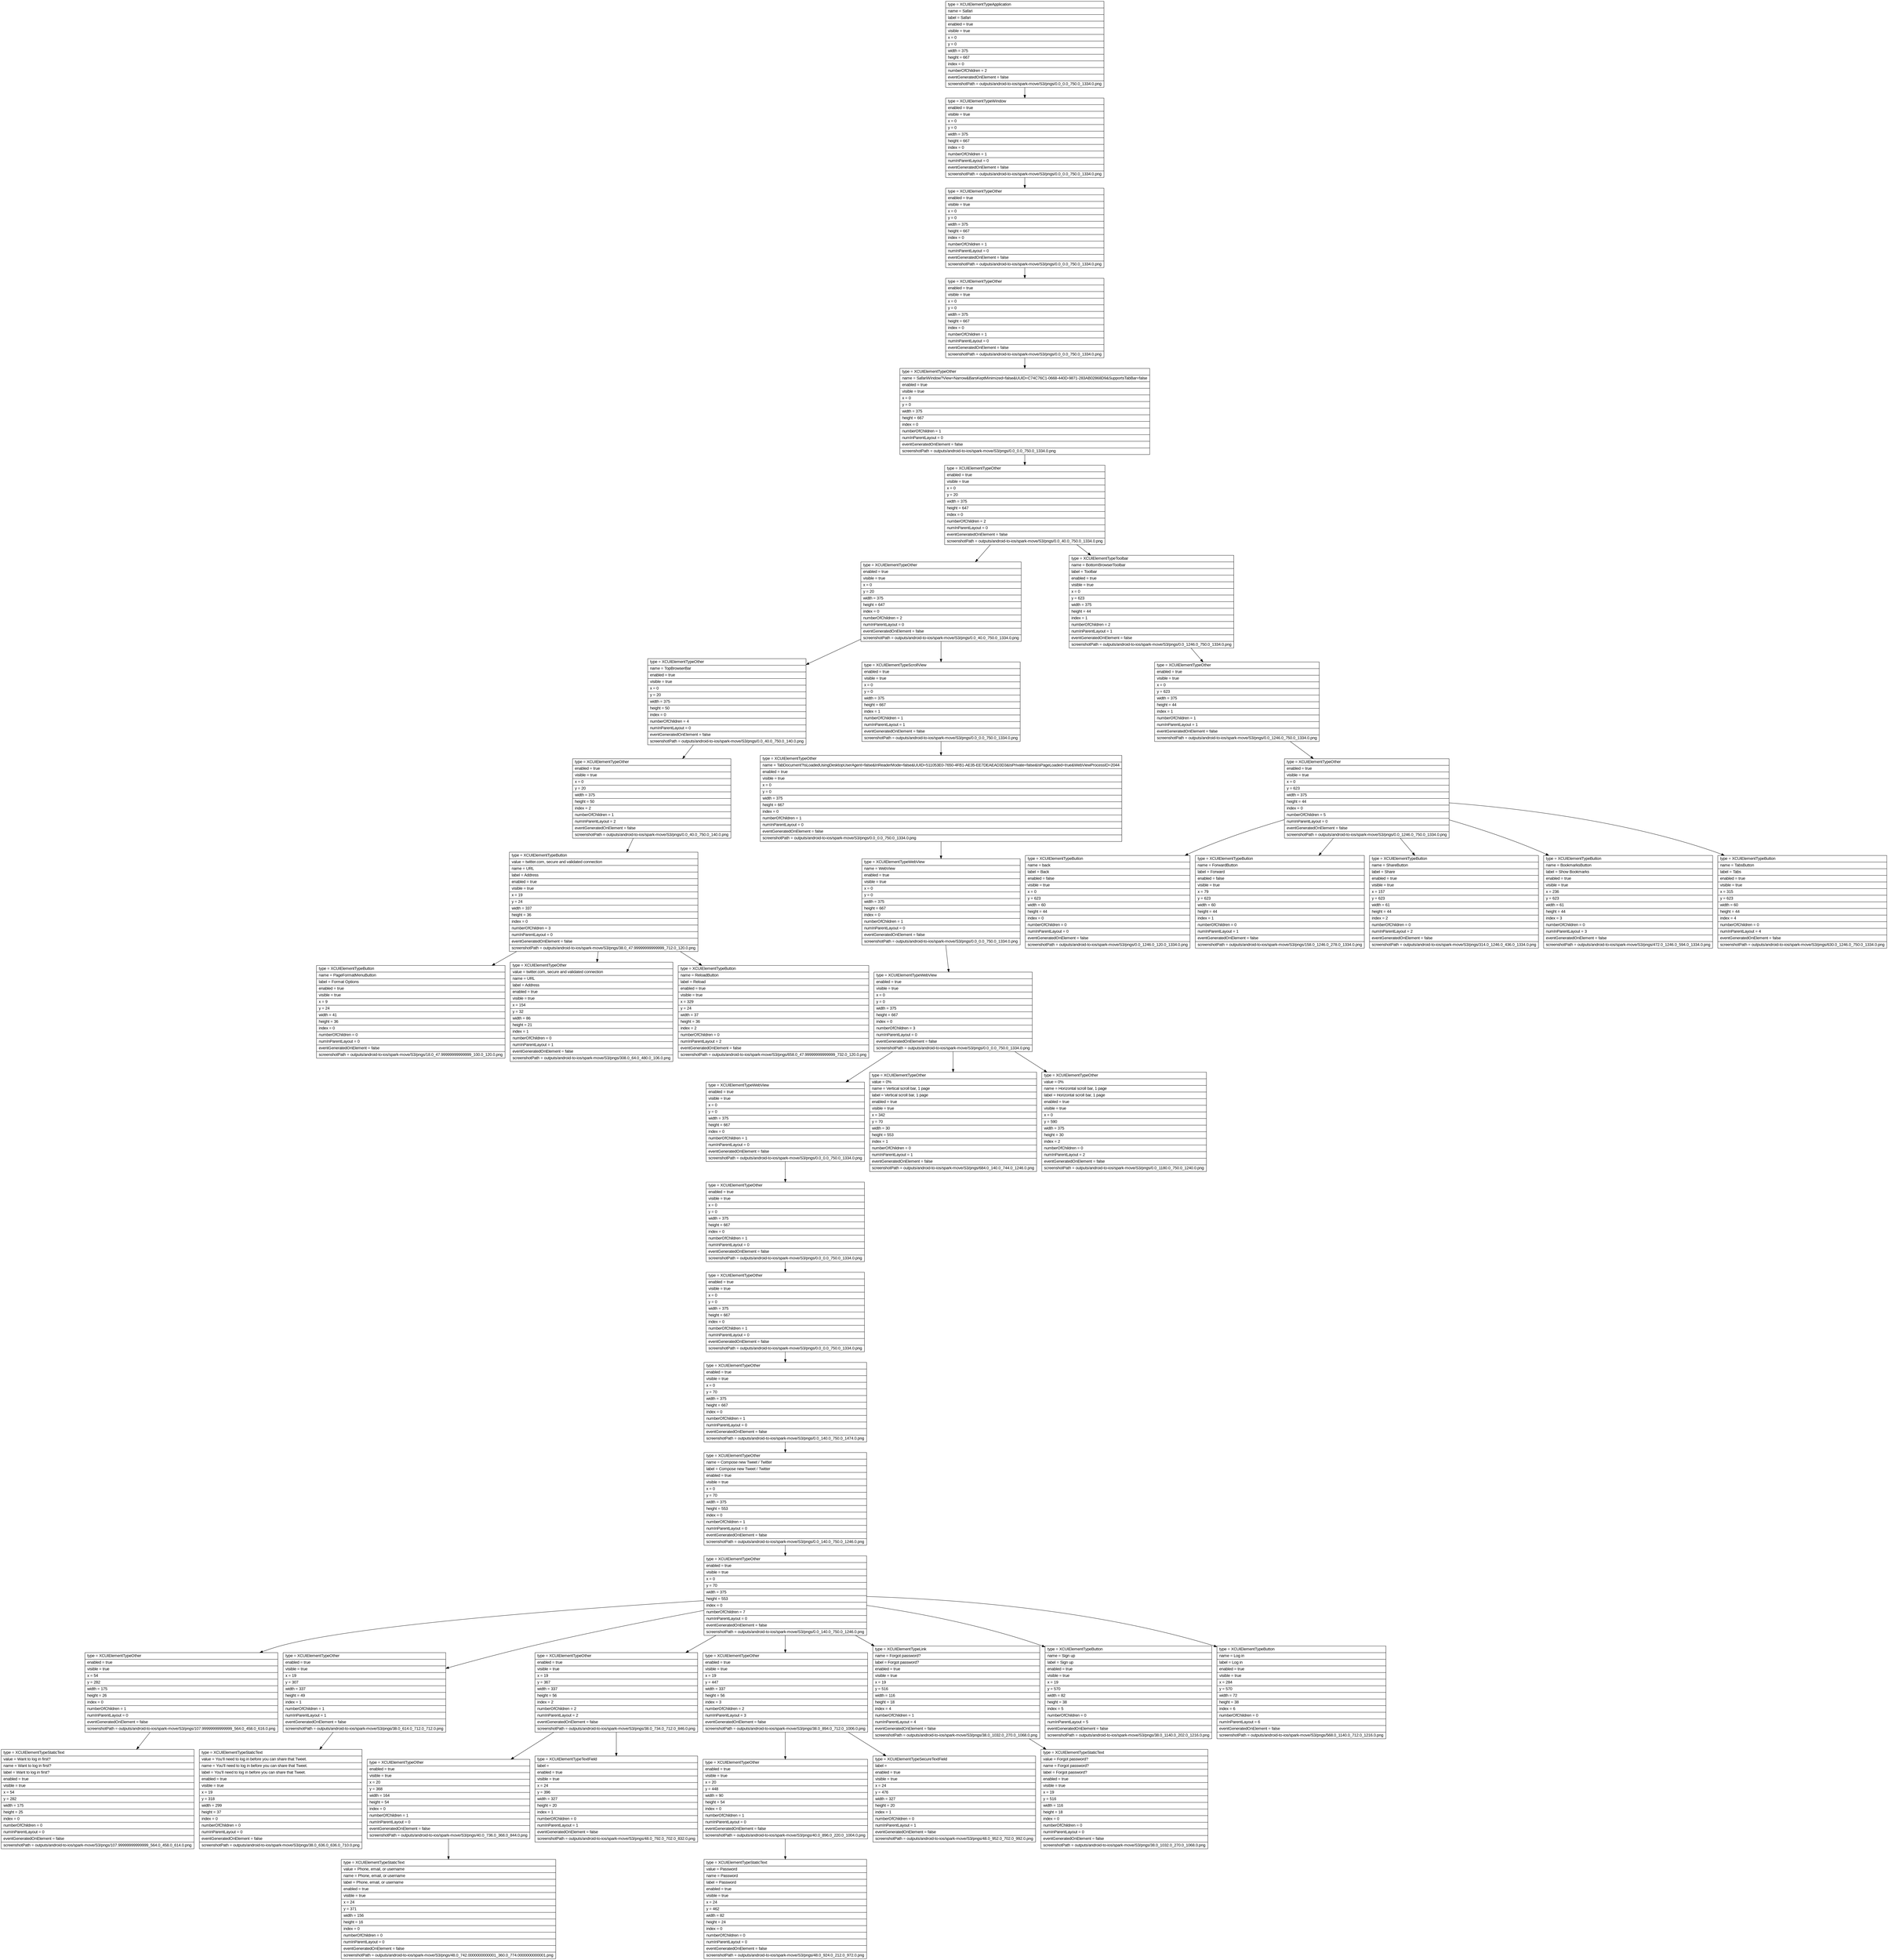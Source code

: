 digraph Layout {

	node [shape=record fontname=Arial];

	0	[label="{type = XCUIElementTypeApplication\l|name = Safari\l|label = Safari\l|enabled = true\l|visible = true\l|x = 0\l|y = 0\l|width = 375\l|height = 667\l|index = 0\l|numberOfChildren = 2\l|eventGeneratedOnElement = false \l|screenshotPath = outputs/android-to-ios/spark-move/S3/pngs/0.0_0.0_750.0_1334.0.png\l}"]
	1	[label="{type = XCUIElementTypeWindow\l|enabled = true\l|visible = true\l|x = 0\l|y = 0\l|width = 375\l|height = 667\l|index = 0\l|numberOfChildren = 1\l|numInParentLayout = 0\l|eventGeneratedOnElement = false \l|screenshotPath = outputs/android-to-ios/spark-move/S3/pngs/0.0_0.0_750.0_1334.0.png\l}"]
	2	[label="{type = XCUIElementTypeOther\l|enabled = true\l|visible = true\l|x = 0\l|y = 0\l|width = 375\l|height = 667\l|index = 0\l|numberOfChildren = 1\l|numInParentLayout = 0\l|eventGeneratedOnElement = false \l|screenshotPath = outputs/android-to-ios/spark-move/S3/pngs/0.0_0.0_750.0_1334.0.png\l}"]
	3	[label="{type = XCUIElementTypeOther\l|enabled = true\l|visible = true\l|x = 0\l|y = 0\l|width = 375\l|height = 667\l|index = 0\l|numberOfChildren = 1\l|numInParentLayout = 0\l|eventGeneratedOnElement = false \l|screenshotPath = outputs/android-to-ios/spark-move/S3/pngs/0.0_0.0_750.0_1334.0.png\l}"]
	4	[label="{type = XCUIElementTypeOther\l|name = SafariWindow?View=Narrow&BarsKeptMinimized=false&UUID=C74C76C1-0668-440D-9871-283AB02868D9&SupportsTabBar=false\l|enabled = true\l|visible = true\l|x = 0\l|y = 0\l|width = 375\l|height = 667\l|index = 0\l|numberOfChildren = 1\l|numInParentLayout = 0\l|eventGeneratedOnElement = false \l|screenshotPath = outputs/android-to-ios/spark-move/S3/pngs/0.0_0.0_750.0_1334.0.png\l}"]
	5	[label="{type = XCUIElementTypeOther\l|enabled = true\l|visible = true\l|x = 0\l|y = 20\l|width = 375\l|height = 647\l|index = 0\l|numberOfChildren = 2\l|numInParentLayout = 0\l|eventGeneratedOnElement = false \l|screenshotPath = outputs/android-to-ios/spark-move/S3/pngs/0.0_40.0_750.0_1334.0.png\l}"]
	6	[label="{type = XCUIElementTypeOther\l|enabled = true\l|visible = true\l|x = 0\l|y = 20\l|width = 375\l|height = 647\l|index = 0\l|numberOfChildren = 2\l|numInParentLayout = 0\l|eventGeneratedOnElement = false \l|screenshotPath = outputs/android-to-ios/spark-move/S3/pngs/0.0_40.0_750.0_1334.0.png\l}"]
	7	[label="{type = XCUIElementTypeToolbar\l|name = BottomBrowserToolbar\l|label = Toolbar\l|enabled = true\l|visible = true\l|x = 0\l|y = 623\l|width = 375\l|height = 44\l|index = 1\l|numberOfChildren = 2\l|numInParentLayout = 1\l|eventGeneratedOnElement = false \l|screenshotPath = outputs/android-to-ios/spark-move/S3/pngs/0.0_1246.0_750.0_1334.0.png\l}"]
	8	[label="{type = XCUIElementTypeOther\l|name = TopBrowserBar\l|enabled = true\l|visible = true\l|x = 0\l|y = 20\l|width = 375\l|height = 50\l|index = 0\l|numberOfChildren = 4\l|numInParentLayout = 0\l|eventGeneratedOnElement = false \l|screenshotPath = outputs/android-to-ios/spark-move/S3/pngs/0.0_40.0_750.0_140.0.png\l}"]
	9	[label="{type = XCUIElementTypeScrollView\l|enabled = true\l|visible = true\l|x = 0\l|y = 0\l|width = 375\l|height = 667\l|index = 1\l|numberOfChildren = 1\l|numInParentLayout = 1\l|eventGeneratedOnElement = false \l|screenshotPath = outputs/android-to-ios/spark-move/S3/pngs/0.0_0.0_750.0_1334.0.png\l}"]
	10	[label="{type = XCUIElementTypeOther\l|enabled = true\l|visible = true\l|x = 0\l|y = 623\l|width = 375\l|height = 44\l|index = 1\l|numberOfChildren = 1\l|numInParentLayout = 1\l|eventGeneratedOnElement = false \l|screenshotPath = outputs/android-to-ios/spark-move/S3/pngs/0.0_1246.0_750.0_1334.0.png\l}"]
	11	[label="{type = XCUIElementTypeOther\l|enabled = true\l|visible = true\l|x = 0\l|y = 20\l|width = 375\l|height = 50\l|index = 2\l|numberOfChildren = 1\l|numInParentLayout = 2\l|eventGeneratedOnElement = false \l|screenshotPath = outputs/android-to-ios/spark-move/S3/pngs/0.0_40.0_750.0_140.0.png\l}"]
	12	[label="{type = XCUIElementTypeOther\l|name = TabDocument?IsLoadedUsingDesktopUserAgent=false&InReaderMode=false&UUID=511053E0-7650-4FB1-AE35-EE7DEAEAD3D3&IsPrivate=false&IsPageLoaded=true&WebViewProcessID=2044\l|enabled = true\l|visible = true\l|x = 0\l|y = 0\l|width = 375\l|height = 667\l|index = 0\l|numberOfChildren = 1\l|numInParentLayout = 0\l|eventGeneratedOnElement = false \l|screenshotPath = outputs/android-to-ios/spark-move/S3/pngs/0.0_0.0_750.0_1334.0.png\l}"]
	13	[label="{type = XCUIElementTypeOther\l|enabled = true\l|visible = true\l|x = 0\l|y = 623\l|width = 375\l|height = 44\l|index = 0\l|numberOfChildren = 5\l|numInParentLayout = 0\l|eventGeneratedOnElement = false \l|screenshotPath = outputs/android-to-ios/spark-move/S3/pngs/0.0_1246.0_750.0_1334.0.png\l}"]
	14	[label="{type = XCUIElementTypeButton\l|value = ‎twitter.com, secure and validated connection\l|name = URL\l|label = Address\l|enabled = true\l|visible = true\l|x = 19\l|y = 24\l|width = 337\l|height = 36\l|index = 0\l|numberOfChildren = 3\l|numInParentLayout = 0\l|eventGeneratedOnElement = false \l|screenshotPath = outputs/android-to-ios/spark-move/S3/pngs/38.0_47.99999999999999_712.0_120.0.png\l}"]
	15	[label="{type = XCUIElementTypeWebView\l|name = WebView\l|enabled = true\l|visible = true\l|x = 0\l|y = 0\l|width = 375\l|height = 667\l|index = 0\l|numberOfChildren = 1\l|numInParentLayout = 0\l|eventGeneratedOnElement = false \l|screenshotPath = outputs/android-to-ios/spark-move/S3/pngs/0.0_0.0_750.0_1334.0.png\l}"]
	16	[label="{type = XCUIElementTypeButton\l|name = back\l|label = Back\l|enabled = false\l|visible = true\l|x = 0\l|y = 623\l|width = 60\l|height = 44\l|index = 0\l|numberOfChildren = 0\l|numInParentLayout = 0\l|eventGeneratedOnElement = false \l|screenshotPath = outputs/android-to-ios/spark-move/S3/pngs/0.0_1246.0_120.0_1334.0.png\l}"]
	17	[label="{type = XCUIElementTypeButton\l|name = ForwardButton\l|label = Forward\l|enabled = false\l|visible = true\l|x = 79\l|y = 623\l|width = 60\l|height = 44\l|index = 1\l|numberOfChildren = 0\l|numInParentLayout = 1\l|eventGeneratedOnElement = false \l|screenshotPath = outputs/android-to-ios/spark-move/S3/pngs/158.0_1246.0_278.0_1334.0.png\l}"]
	18	[label="{type = XCUIElementTypeButton\l|name = ShareButton\l|label = Share\l|enabled = true\l|visible = true\l|x = 157\l|y = 623\l|width = 61\l|height = 44\l|index = 2\l|numberOfChildren = 0\l|numInParentLayout = 2\l|eventGeneratedOnElement = false \l|screenshotPath = outputs/android-to-ios/spark-move/S3/pngs/314.0_1246.0_436.0_1334.0.png\l}"]
	19	[label="{type = XCUIElementTypeButton\l|name = BookmarksButton\l|label = Show Bookmarks\l|enabled = true\l|visible = true\l|x = 236\l|y = 623\l|width = 61\l|height = 44\l|index = 3\l|numberOfChildren = 0\l|numInParentLayout = 3\l|eventGeneratedOnElement = false \l|screenshotPath = outputs/android-to-ios/spark-move/S3/pngs/472.0_1246.0_594.0_1334.0.png\l}"]
	20	[label="{type = XCUIElementTypeButton\l|name = TabsButton\l|label = Tabs\l|enabled = true\l|visible = true\l|x = 315\l|y = 623\l|width = 60\l|height = 44\l|index = 4\l|numberOfChildren = 0\l|numInParentLayout = 4\l|eventGeneratedOnElement = false \l|screenshotPath = outputs/android-to-ios/spark-move/S3/pngs/630.0_1246.0_750.0_1334.0.png\l}"]
	21	[label="{type = XCUIElementTypeButton\l|name = PageFormatMenuButton\l|label = Format Options\l|enabled = true\l|visible = true\l|x = 9\l|y = 24\l|width = 41\l|height = 36\l|index = 0\l|numberOfChildren = 0\l|numInParentLayout = 0\l|eventGeneratedOnElement = false \l|screenshotPath = outputs/android-to-ios/spark-move/S3/pngs/18.0_47.99999999999999_100.0_120.0.png\l}"]
	22	[label="{type = XCUIElementTypeOther\l|value = ‎twitter.com, secure and validated connection\l|name = URL\l|label = Address\l|enabled = true\l|visible = true\l|x = 154\l|y = 32\l|width = 86\l|height = 21\l|index = 1\l|numberOfChildren = 0\l|numInParentLayout = 1\l|eventGeneratedOnElement = false \l|screenshotPath = outputs/android-to-ios/spark-move/S3/pngs/308.0_64.0_480.0_106.0.png\l}"]
	23	[label="{type = XCUIElementTypeButton\l|name = ReloadButton\l|label = Reload\l|enabled = true\l|visible = true\l|x = 329\l|y = 24\l|width = 37\l|height = 36\l|index = 2\l|numberOfChildren = 0\l|numInParentLayout = 2\l|eventGeneratedOnElement = false \l|screenshotPath = outputs/android-to-ios/spark-move/S3/pngs/658.0_47.99999999999999_732.0_120.0.png\l}"]
	24	[label="{type = XCUIElementTypeWebView\l|enabled = true\l|visible = true\l|x = 0\l|y = 0\l|width = 375\l|height = 667\l|index = 0\l|numberOfChildren = 3\l|numInParentLayout = 0\l|eventGeneratedOnElement = false \l|screenshotPath = outputs/android-to-ios/spark-move/S3/pngs/0.0_0.0_750.0_1334.0.png\l}"]
	25	[label="{type = XCUIElementTypeWebView\l|enabled = true\l|visible = true\l|x = 0\l|y = 0\l|width = 375\l|height = 667\l|index = 0\l|numberOfChildren = 1\l|numInParentLayout = 0\l|eventGeneratedOnElement = false \l|screenshotPath = outputs/android-to-ios/spark-move/S3/pngs/0.0_0.0_750.0_1334.0.png\l}"]
	26	[label="{type = XCUIElementTypeOther\l|value = 0%\l|name = Vertical scroll bar, 1 page\l|label = Vertical scroll bar, 1 page\l|enabled = true\l|visible = true\l|x = 342\l|y = 70\l|width = 30\l|height = 553\l|index = 1\l|numberOfChildren = 0\l|numInParentLayout = 1\l|eventGeneratedOnElement = false \l|screenshotPath = outputs/android-to-ios/spark-move/S3/pngs/684.0_140.0_744.0_1246.0.png\l}"]
	27	[label="{type = XCUIElementTypeOther\l|value = 0%\l|name = Horizontal scroll bar, 1 page\l|label = Horizontal scroll bar, 1 page\l|enabled = true\l|visible = true\l|x = 0\l|y = 590\l|width = 375\l|height = 30\l|index = 2\l|numberOfChildren = 0\l|numInParentLayout = 2\l|eventGeneratedOnElement = false \l|screenshotPath = outputs/android-to-ios/spark-move/S3/pngs/0.0_1180.0_750.0_1240.0.png\l}"]
	28	[label="{type = XCUIElementTypeOther\l|enabled = true\l|visible = true\l|x = 0\l|y = 0\l|width = 375\l|height = 667\l|index = 0\l|numberOfChildren = 1\l|numInParentLayout = 0\l|eventGeneratedOnElement = false \l|screenshotPath = outputs/android-to-ios/spark-move/S3/pngs/0.0_0.0_750.0_1334.0.png\l}"]
	29	[label="{type = XCUIElementTypeOther\l|enabled = true\l|visible = true\l|x = 0\l|y = 0\l|width = 375\l|height = 667\l|index = 0\l|numberOfChildren = 1\l|numInParentLayout = 0\l|eventGeneratedOnElement = false \l|screenshotPath = outputs/android-to-ios/spark-move/S3/pngs/0.0_0.0_750.0_1334.0.png\l}"]
	30	[label="{type = XCUIElementTypeOther\l|enabled = true\l|visible = true\l|x = 0\l|y = 70\l|width = 375\l|height = 667\l|index = 0\l|numberOfChildren = 1\l|numInParentLayout = 0\l|eventGeneratedOnElement = false \l|screenshotPath = outputs/android-to-ios/spark-move/S3/pngs/0.0_140.0_750.0_1474.0.png\l}"]
	31	[label="{type = XCUIElementTypeOther\l|name = Compose new Tweet / Twitter\l|label = Compose new Tweet / Twitter\l|enabled = true\l|visible = true\l|x = 0\l|y = 70\l|width = 375\l|height = 553\l|index = 0\l|numberOfChildren = 1\l|numInParentLayout = 0\l|eventGeneratedOnElement = false \l|screenshotPath = outputs/android-to-ios/spark-move/S3/pngs/0.0_140.0_750.0_1246.0.png\l}"]
	32	[label="{type = XCUIElementTypeOther\l|enabled = true\l|visible = true\l|x = 0\l|y = 70\l|width = 375\l|height = 553\l|index = 0\l|numberOfChildren = 7\l|numInParentLayout = 0\l|eventGeneratedOnElement = false \l|screenshotPath = outputs/android-to-ios/spark-move/S3/pngs/0.0_140.0_750.0_1246.0.png\l}"]
	33	[label="{type = XCUIElementTypeOther\l|enabled = true\l|visible = true\l|x = 54\l|y = 282\l|width = 175\l|height = 26\l|index = 0\l|numberOfChildren = 1\l|numInParentLayout = 0\l|eventGeneratedOnElement = false \l|screenshotPath = outputs/android-to-ios/spark-move/S3/pngs/107.99999999999999_564.0_458.0_616.0.png\l}"]
	34	[label="{type = XCUIElementTypeOther\l|enabled = true\l|visible = true\l|x = 19\l|y = 307\l|width = 337\l|height = 49\l|index = 1\l|numberOfChildren = 1\l|numInParentLayout = 1\l|eventGeneratedOnElement = false \l|screenshotPath = outputs/android-to-ios/spark-move/S3/pngs/38.0_614.0_712.0_712.0.png\l}"]
	35	[label="{type = XCUIElementTypeOther\l|enabled = true\l|visible = true\l|x = 19\l|y = 367\l|width = 337\l|height = 56\l|index = 2\l|numberOfChildren = 2\l|numInParentLayout = 2\l|eventGeneratedOnElement = false \l|screenshotPath = outputs/android-to-ios/spark-move/S3/pngs/38.0_734.0_712.0_846.0.png\l}"]
	36	[label="{type = XCUIElementTypeOther\l|enabled = true\l|visible = true\l|x = 19\l|y = 447\l|width = 337\l|height = 56\l|index = 3\l|numberOfChildren = 2\l|numInParentLayout = 3\l|eventGeneratedOnElement = false \l|screenshotPath = outputs/android-to-ios/spark-move/S3/pngs/38.0_894.0_712.0_1006.0.png\l}"]
	37	[label="{type = XCUIElementTypeLink\l|name = Forgot password?\l|label = Forgot password?\l|enabled = true\l|visible = true\l|x = 19\l|y = 516\l|width = 116\l|height = 18\l|index = 4\l|numberOfChildren = 1\l|numInParentLayout = 4\l|eventGeneratedOnElement = false \l|screenshotPath = outputs/android-to-ios/spark-move/S3/pngs/38.0_1032.0_270.0_1068.0.png\l}"]
	38	[label="{type = XCUIElementTypeButton\l|name = Sign up\l|label = Sign up\l|enabled = true\l|visible = true\l|x = 19\l|y = 570\l|width = 82\l|height = 38\l|index = 5\l|numberOfChildren = 0\l|numInParentLayout = 5\l|eventGeneratedOnElement = false \l|screenshotPath = outputs/android-to-ios/spark-move/S3/pngs/38.0_1140.0_202.0_1216.0.png\l}"]
	39	[label="{type = XCUIElementTypeButton\l|name = Log in\l|label = Log in\l|enabled = true\l|visible = true\l|x = 284\l|y = 570\l|width = 72\l|height = 38\l|index = 6\l|numberOfChildren = 0\l|numInParentLayout = 6\l|eventGeneratedOnElement = false \l|screenshotPath = outputs/android-to-ios/spark-move/S3/pngs/568.0_1140.0_712.0_1216.0.png\l}"]
	40	[label="{type = XCUIElementTypeStaticText\l|value = Want to log in first?\l|name = Want to log in first?\l|label = Want to log in first?\l|enabled = true\l|visible = true\l|x = 54\l|y = 282\l|width = 175\l|height = 25\l|index = 0\l|numberOfChildren = 0\l|numInParentLayout = 0\l|eventGeneratedOnElement = false \l|screenshotPath = outputs/android-to-ios/spark-move/S3/pngs/107.99999999999999_564.0_458.0_614.0.png\l}"]
	41	[label="{type = XCUIElementTypeStaticText\l|value = You’ll need to log in before you can share that Tweet.\l|name = You’ll need to log in before you can share that Tweet.\l|label = You’ll need to log in before you can share that Tweet.\l|enabled = true\l|visible = true\l|x = 19\l|y = 318\l|width = 299\l|height = 37\l|index = 0\l|numberOfChildren = 0\l|numInParentLayout = 0\l|eventGeneratedOnElement = false \l|screenshotPath = outputs/android-to-ios/spark-move/S3/pngs/38.0_636.0_636.0_710.0.png\l}"]
	42	[label="{type = XCUIElementTypeOther\l|enabled = true\l|visible = true\l|x = 20\l|y = 368\l|width = 164\l|height = 54\l|index = 0\l|numberOfChildren = 1\l|numInParentLayout = 0\l|eventGeneratedOnElement = false \l|screenshotPath = outputs/android-to-ios/spark-move/S3/pngs/40.0_736.0_368.0_844.0.png\l}"]
	43	[label="{type = XCUIElementTypeTextField\l|label = \l|enabled = true\l|visible = true\l|x = 24\l|y = 396\l|width = 327\l|height = 20\l|index = 1\l|numberOfChildren = 0\l|numInParentLayout = 1\l|eventGeneratedOnElement = false \l|screenshotPath = outputs/android-to-ios/spark-move/S3/pngs/48.0_792.0_702.0_832.0.png\l}"]
	44	[label="{type = XCUIElementTypeOther\l|enabled = true\l|visible = true\l|x = 20\l|y = 448\l|width = 90\l|height = 54\l|index = 0\l|numberOfChildren = 1\l|numInParentLayout = 0\l|eventGeneratedOnElement = false \l|screenshotPath = outputs/android-to-ios/spark-move/S3/pngs/40.0_896.0_220.0_1004.0.png\l}"]
	45	[label="{type = XCUIElementTypeSecureTextField\l|label = \l|enabled = true\l|visible = true\l|x = 24\l|y = 476\l|width = 327\l|height = 20\l|index = 1\l|numberOfChildren = 0\l|numInParentLayout = 1\l|eventGeneratedOnElement = false \l|screenshotPath = outputs/android-to-ios/spark-move/S3/pngs/48.0_952.0_702.0_992.0.png\l}"]
	46	[label="{type = XCUIElementTypeStaticText\l|value = Forgot password?\l|name = Forgot password?\l|label = Forgot password?\l|enabled = true\l|visible = true\l|x = 19\l|y = 516\l|width = 116\l|height = 18\l|index = 0\l|numberOfChildren = 0\l|numInParentLayout = 0\l|eventGeneratedOnElement = false \l|screenshotPath = outputs/android-to-ios/spark-move/S3/pngs/38.0_1032.0_270.0_1068.0.png\l}"]
	47	[label="{type = XCUIElementTypeStaticText\l|value = Phone, email, or username\l|name = Phone, email, or username\l|label = Phone, email, or username\l|enabled = true\l|visible = true\l|x = 24\l|y = 371\l|width = 156\l|height = 16\l|index = 0\l|numberOfChildren = 0\l|numInParentLayout = 0\l|eventGeneratedOnElement = false \l|screenshotPath = outputs/android-to-ios/spark-move/S3/pngs/48.0_742.0000000000001_360.0_774.0000000000001.png\l}"]
	48	[label="{type = XCUIElementTypeStaticText\l|value = Password\l|name = Password\l|label = Password\l|enabled = true\l|visible = true\l|x = 24\l|y = 462\l|width = 82\l|height = 24\l|index = 0\l|numberOfChildren = 0\l|numInParentLayout = 0\l|eventGeneratedOnElement = false \l|screenshotPath = outputs/android-to-ios/spark-move/S3/pngs/48.0_924.0_212.0_972.0.png\l}"]


	0 -> 1
	1 -> 2
	2 -> 3
	3 -> 4
	4 -> 5
	5 -> 6
	5 -> 7
	6 -> 8
	6 -> 9
	7 -> 10
	8 -> 11
	9 -> 12
	10 -> 13
	11 -> 14
	12 -> 15
	13 -> 16
	13 -> 17
	13 -> 18
	13 -> 19
	13 -> 20
	14 -> 21
	14 -> 22
	14 -> 23
	15 -> 24
	24 -> 25
	24 -> 26
	24 -> 27
	25 -> 28
	28 -> 29
	29 -> 30
	30 -> 31
	31 -> 32
	32 -> 33
	32 -> 34
	32 -> 35
	32 -> 36
	32 -> 37
	32 -> 38
	32 -> 39
	33 -> 40
	34 -> 41
	35 -> 42
	35 -> 43
	36 -> 44
	36 -> 45
	37 -> 46
	42 -> 47
	44 -> 48


}